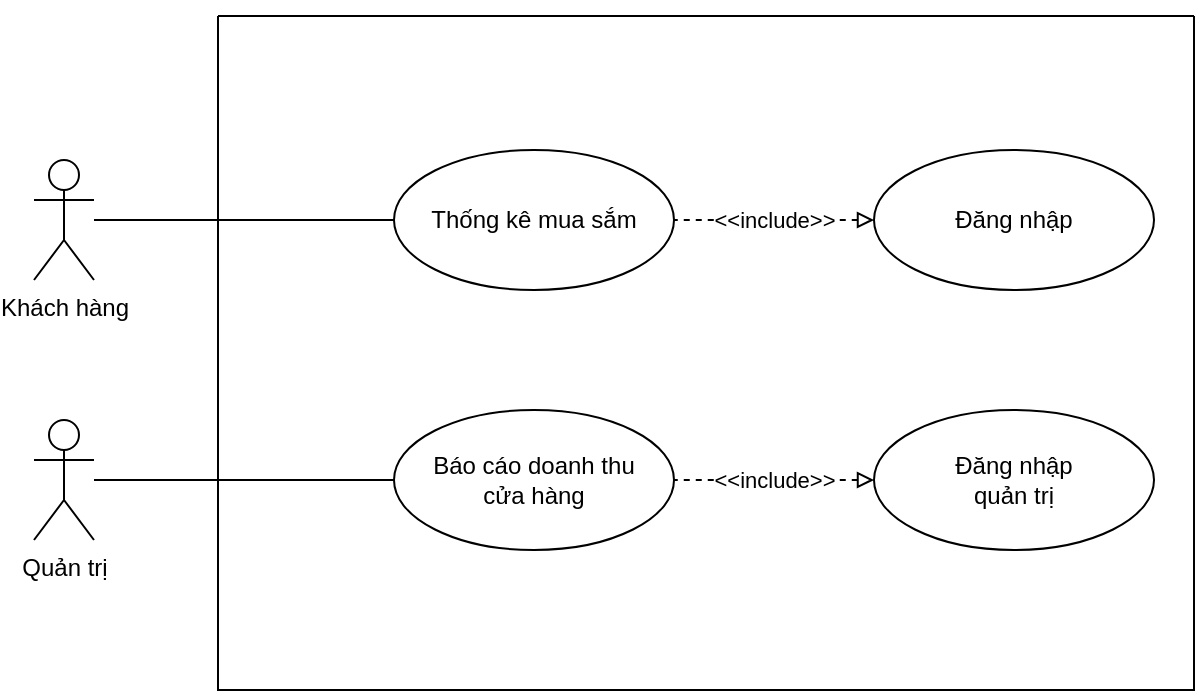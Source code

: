 <mxfile version="16.5.1" type="device" pages="3"><diagram id="eaRcA5cD4J3pZK5ogcdu" name="Page-1"><mxGraphModel dx="1102" dy="2005" grid="1" gridSize="10" guides="1" tooltips="1" connect="1" arrows="1" fold="1" page="1" pageScale="1" pageWidth="850" pageHeight="1100" math="0" shadow="0"><root><mxCell id="0"/><mxCell id="1" parent="0"/><mxCell id="1wCWkCasWox4JVjCag2D-4" style="rounded=0;orthogonalLoop=1;jettySize=auto;html=1;endArrow=none;endFill=0;" parent="1" source="1wCWkCasWox4JVjCag2D-1" target="1wCWkCasWox4JVjCag2D-3" edge="1"><mxGeometry relative="1" as="geometry"/></mxCell><mxCell id="1wCWkCasWox4JVjCag2D-1" value="Quản trị&lt;br&gt;" style="shape=umlActor;verticalLabelPosition=bottom;verticalAlign=top;html=1;outlineConnect=0;" parent="1" vertex="1"><mxGeometry x="90" y="-525" width="30" height="60" as="geometry"/></mxCell><mxCell id="1wCWkCasWox4JVjCag2D-2" value="" style="swimlane;startSize=0;" parent="1" vertex="1"><mxGeometry x="182" y="-727" width="488" height="337" as="geometry"/></mxCell><mxCell id="1wCWkCasWox4JVjCag2D-3" value="Báo cáo doanh thu&lt;br&gt;cửa hàng&lt;br&gt;" style="ellipse;whiteSpace=wrap;html=1;" parent="1wCWkCasWox4JVjCag2D-2" vertex="1"><mxGeometry x="88" y="197" width="140" height="70" as="geometry"/></mxCell><mxCell id="1wCWkCasWox4JVjCag2D-6" value="&amp;lt;&amp;lt;include&amp;gt;&amp;gt;" style="orthogonalLoop=1;jettySize=auto;html=1;strokeColor=default;rounded=0;dashed=1;endArrow=none;endFill=0;startArrow=block;startFill=0;" parent="1wCWkCasWox4JVjCag2D-2" source="1wCWkCasWox4JVjCag2D-5" target="1wCWkCasWox4JVjCag2D-3" edge="1"><mxGeometry relative="1" as="geometry"/></mxCell><mxCell id="1wCWkCasWox4JVjCag2D-5" value="Đăng nhập&lt;br&gt;quản trị" style="ellipse;whiteSpace=wrap;html=1;" parent="1wCWkCasWox4JVjCag2D-2" vertex="1"><mxGeometry x="328" y="197" width="140" height="70" as="geometry"/></mxCell><mxCell id="s6D2t4jFe_N9THwNxJQY-11" value="Thống kê mua sắm" style="ellipse;whiteSpace=wrap;html=1;" parent="1wCWkCasWox4JVjCag2D-2" vertex="1"><mxGeometry x="88" y="67" width="140" height="70" as="geometry"/></mxCell><mxCell id="s6D2t4jFe_N9THwNxJQY-14" value="&amp;lt;&amp;lt;include&amp;gt;&amp;gt;" style="orthogonalLoop=1;jettySize=auto;html=1;strokeColor=default;rounded=0;dashed=1;endArrow=none;endFill=0;startArrow=block;startFill=0;" parent="1wCWkCasWox4JVjCag2D-2" source="NrG7ouhs_EYySLBQCK5G-2" target="s6D2t4jFe_N9THwNxJQY-11" edge="1"><mxGeometry relative="1" as="geometry"><mxPoint x="308" y="392" as="sourcePoint"/><mxPoint x="198" y="392" as="targetPoint"/></mxGeometry></mxCell><mxCell id="NrG7ouhs_EYySLBQCK5G-2" value="Đăng nhập" style="ellipse;whiteSpace=wrap;html=1;" parent="1wCWkCasWox4JVjCag2D-2" vertex="1"><mxGeometry x="328" y="67" width="140" height="70" as="geometry"/></mxCell><mxCell id="1wCWkCasWox4JVjCag2D-20" style="edgeStyle=none;rounded=0;orthogonalLoop=1;jettySize=auto;html=1;exitX=0.5;exitY=0;exitDx=0;exitDy=0;dashed=1;strokeColor=default;" parent="1" source="1wCWkCasWox4JVjCag2D-2" target="1wCWkCasWox4JVjCag2D-2" edge="1"><mxGeometry relative="1" as="geometry"/></mxCell><mxCell id="s6D2t4jFe_N9THwNxJQY-2" value="Khách hàng" style="shape=umlActor;verticalLabelPosition=bottom;verticalAlign=top;html=1;outlineConnect=0;" parent="1" vertex="1"><mxGeometry x="90" y="-655" width="30" height="60" as="geometry"/></mxCell><mxCell id="s6D2t4jFe_N9THwNxJQY-13" style="rounded=0;orthogonalLoop=1;jettySize=auto;html=1;endArrow=none;endFill=0;" parent="1" source="s6D2t4jFe_N9THwNxJQY-2" target="s6D2t4jFe_N9THwNxJQY-11" edge="1"><mxGeometry relative="1" as="geometry"><mxPoint x="130" y="-615" as="sourcePoint"/><mxPoint x="240" y="-615" as="targetPoint"/></mxGeometry></mxCell></root></mxGraphModel></diagram><diagram id="7FhZw3T3EMwFcRQD-giO" name="Page-2"><mxGraphModel dx="1102" dy="2005" grid="1" gridSize="10" guides="1" tooltips="1" connect="1" arrows="1" fold="1" page="1" pageScale="1" pageWidth="850" pageHeight="1100" math="0" shadow="0"><root><mxCell id="tNVHt8JiTaEVmWBwrJHY-0"/><mxCell id="tNVHt8JiTaEVmWBwrJHY-1" parent="tNVHt8JiTaEVmWBwrJHY-0"/><mxCell id="tNVHt8JiTaEVmWBwrJHY-2" value="Thống kê mua sắm" style="ellipse;whiteSpace=wrap;html=1;" vertex="1" parent="tNVHt8JiTaEVmWBwrJHY-1"><mxGeometry x="270" y="-660" width="140" height="70" as="geometry"/></mxCell><mxCell id="tNVHt8JiTaEVmWBwrJHY-3" value="&amp;lt;&amp;lt;include&amp;gt;&amp;gt;" style="orthogonalLoop=1;jettySize=auto;html=1;strokeColor=default;rounded=0;dashed=1;endArrow=none;endFill=0;startArrow=block;startFill=0;" edge="1" parent="tNVHt8JiTaEVmWBwrJHY-1" source="tNVHt8JiTaEVmWBwrJHY-4" target="tNVHt8JiTaEVmWBwrJHY-2"><mxGeometry relative="1" as="geometry"><mxPoint x="308" y="392" as="sourcePoint"/><mxPoint x="198" y="392" as="targetPoint"/></mxGeometry></mxCell><mxCell id="tNVHt8JiTaEVmWBwrJHY-4" value="Đăng nhập" style="ellipse;whiteSpace=wrap;html=1;" vertex="1" parent="tNVHt8JiTaEVmWBwrJHY-1"><mxGeometry x="510" y="-660" width="140" height="70" as="geometry"/></mxCell><mxCell id="tNVHt8JiTaEVmWBwrJHY-5" value="Khách hàng" style="shape=umlActor;verticalLabelPosition=bottom;verticalAlign=top;html=1;outlineConnect=0;" vertex="1" parent="tNVHt8JiTaEVmWBwrJHY-1"><mxGeometry x="90" y="-655" width="30" height="60" as="geometry"/></mxCell><mxCell id="tNVHt8JiTaEVmWBwrJHY-6" style="rounded=0;orthogonalLoop=1;jettySize=auto;html=1;endArrow=none;endFill=0;" edge="1" parent="tNVHt8JiTaEVmWBwrJHY-1" source="tNVHt8JiTaEVmWBwrJHY-5" target="tNVHt8JiTaEVmWBwrJHY-2"><mxGeometry relative="1" as="geometry"><mxPoint x="130" y="-615" as="sourcePoint"/><mxPoint x="240" y="-615" as="targetPoint"/></mxGeometry></mxCell></root></mxGraphModel></diagram><diagram id="Q8S75WSWmelXGLnFjxWK" name="Page-3"><mxGraphModel dx="1102" dy="2005" grid="1" gridSize="10" guides="1" tooltips="1" connect="1" arrows="1" fold="1" page="1" pageScale="1" pageWidth="850" pageHeight="1100" math="0" shadow="0"><root><mxCell id="Og120qiejsfEXr9eFzeh-0"/><mxCell id="Og120qiejsfEXr9eFzeh-1" parent="Og120qiejsfEXr9eFzeh-0"/><mxCell id="Og120qiejsfEXr9eFzeh-2" style="rounded=0;orthogonalLoop=1;jettySize=auto;html=1;endArrow=none;endFill=0;" edge="1" parent="Og120qiejsfEXr9eFzeh-1" source="Og120qiejsfEXr9eFzeh-3" target="Og120qiejsfEXr9eFzeh-4"><mxGeometry relative="1" as="geometry"/></mxCell><mxCell id="Og120qiejsfEXr9eFzeh-3" value="Quản trị&lt;br&gt;" style="shape=umlActor;verticalLabelPosition=bottom;verticalAlign=top;html=1;outlineConnect=0;" vertex="1" parent="Og120qiejsfEXr9eFzeh-1"><mxGeometry x="90" y="-525" width="30" height="60" as="geometry"/></mxCell><mxCell id="Og120qiejsfEXr9eFzeh-4" value="Báo cáo doanh thu&lt;br&gt;cửa hàng&lt;br&gt;" style="ellipse;whiteSpace=wrap;html=1;" vertex="1" parent="Og120qiejsfEXr9eFzeh-1"><mxGeometry x="270" y="-530" width="140" height="70" as="geometry"/></mxCell><mxCell id="Og120qiejsfEXr9eFzeh-5" value="&amp;lt;&amp;lt;include&amp;gt;&amp;gt;" style="orthogonalLoop=1;jettySize=auto;html=1;strokeColor=default;rounded=0;dashed=1;endArrow=none;endFill=0;startArrow=block;startFill=0;" edge="1" parent="Og120qiejsfEXr9eFzeh-1" source="Og120qiejsfEXr9eFzeh-6" target="Og120qiejsfEXr9eFzeh-4"><mxGeometry relative="1" as="geometry"/></mxCell><mxCell id="Og120qiejsfEXr9eFzeh-6" value="Đăng nhập&lt;br&gt;quản trị" style="ellipse;whiteSpace=wrap;html=1;" vertex="1" parent="Og120qiejsfEXr9eFzeh-1"><mxGeometry x="510" y="-530" width="140" height="70" as="geometry"/></mxCell></root></mxGraphModel></diagram></mxfile>